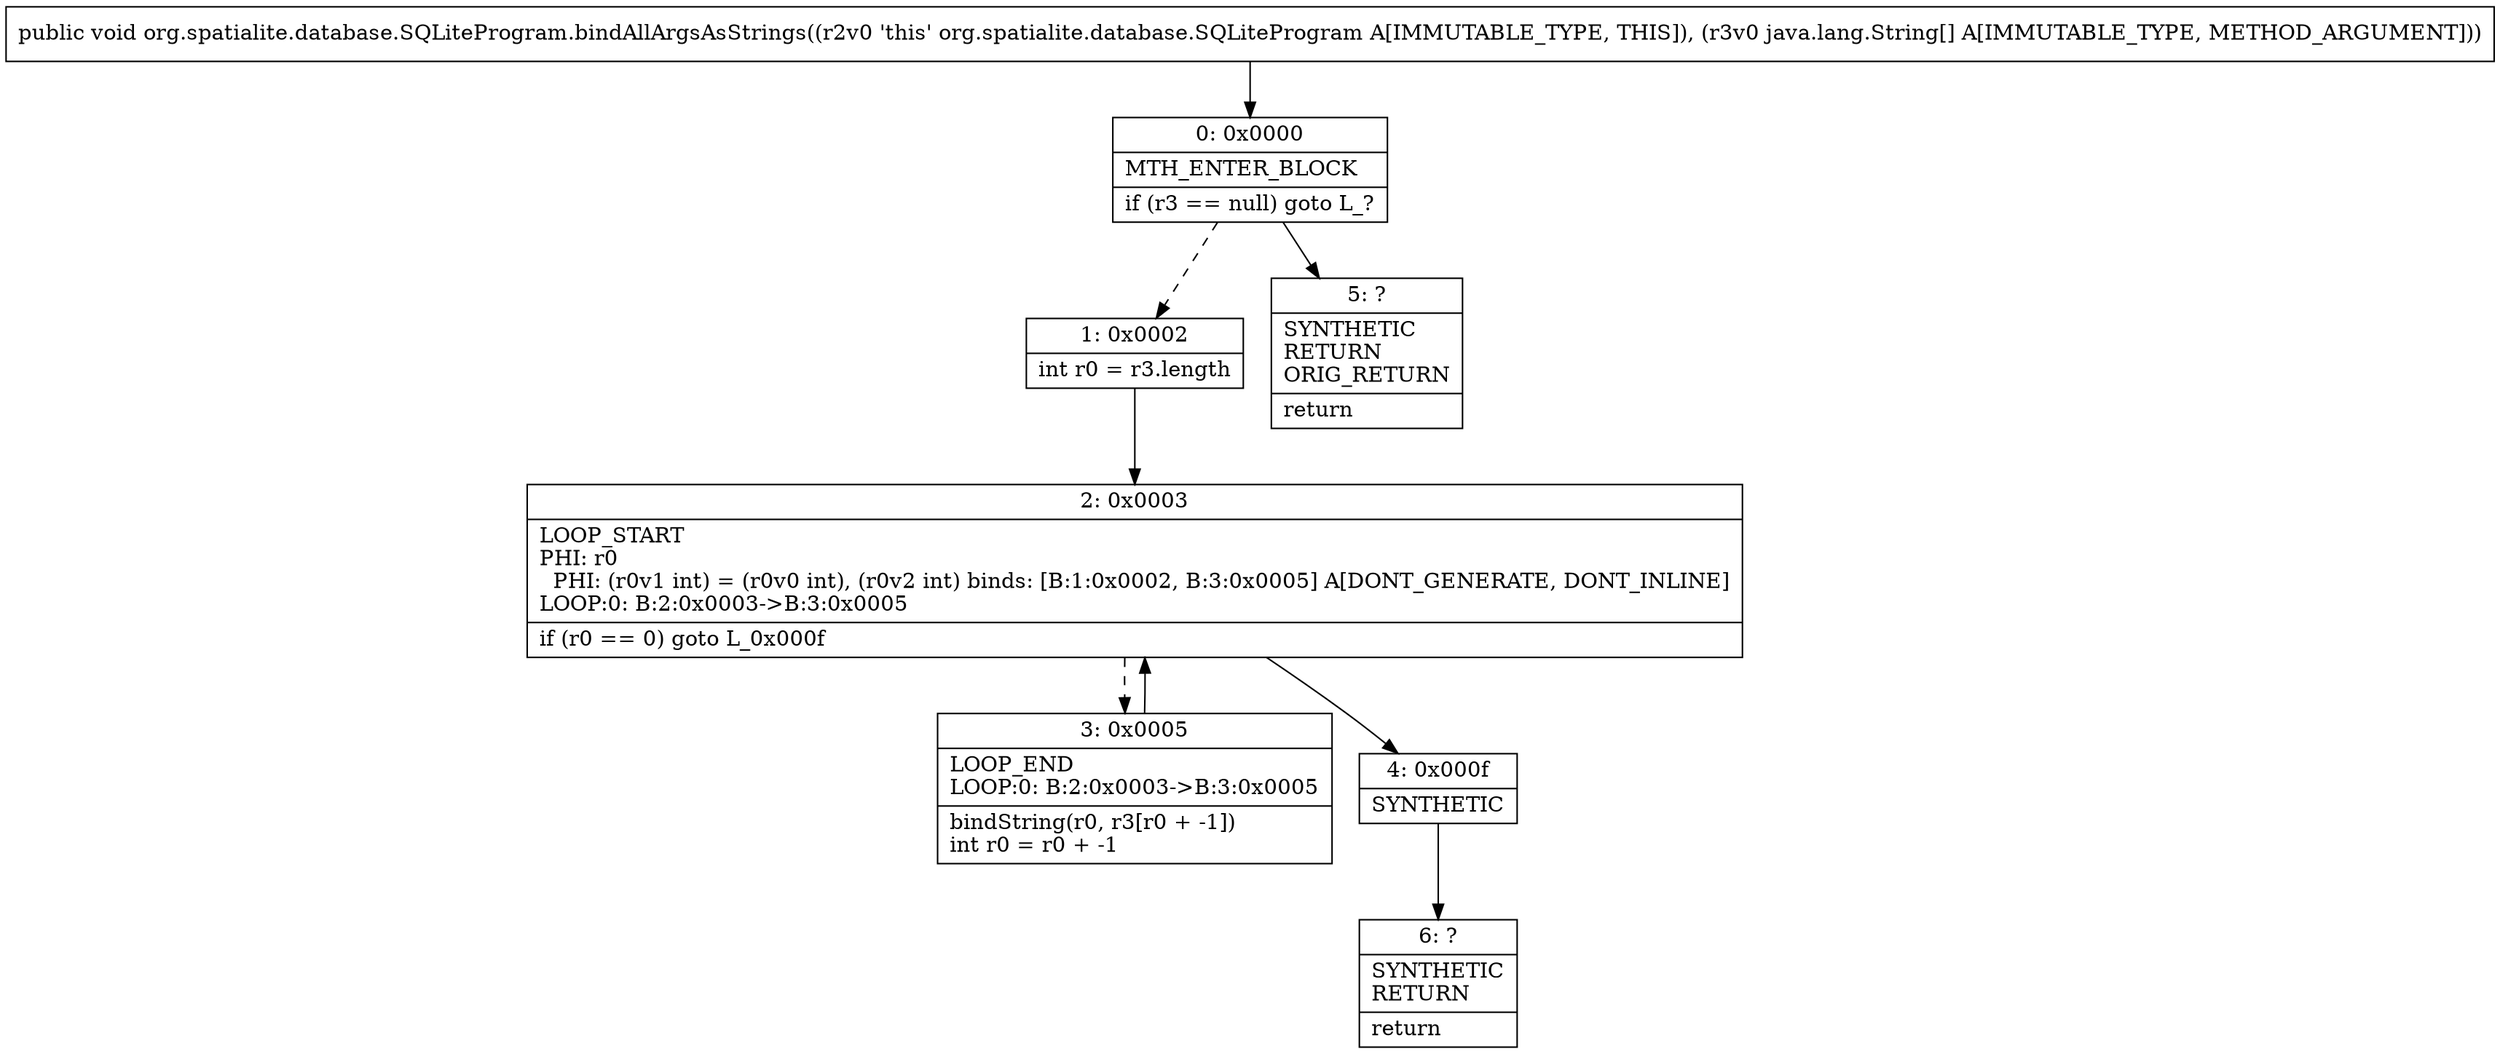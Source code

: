 digraph "CFG fororg.spatialite.database.SQLiteProgram.bindAllArgsAsStrings([Ljava\/lang\/String;)V" {
Node_0 [shape=record,label="{0\:\ 0x0000|MTH_ENTER_BLOCK\l|if (r3 == null) goto L_?\l}"];
Node_1 [shape=record,label="{1\:\ 0x0002|int r0 = r3.length\l}"];
Node_2 [shape=record,label="{2\:\ 0x0003|LOOP_START\lPHI: r0 \l  PHI: (r0v1 int) = (r0v0 int), (r0v2 int) binds: [B:1:0x0002, B:3:0x0005] A[DONT_GENERATE, DONT_INLINE]\lLOOP:0: B:2:0x0003\-\>B:3:0x0005\l|if (r0 == 0) goto L_0x000f\l}"];
Node_3 [shape=record,label="{3\:\ 0x0005|LOOP_END\lLOOP:0: B:2:0x0003\-\>B:3:0x0005\l|bindString(r0, r3[r0 + \-1])\lint r0 = r0 + \-1\l}"];
Node_4 [shape=record,label="{4\:\ 0x000f|SYNTHETIC\l}"];
Node_5 [shape=record,label="{5\:\ ?|SYNTHETIC\lRETURN\lORIG_RETURN\l|return\l}"];
Node_6 [shape=record,label="{6\:\ ?|SYNTHETIC\lRETURN\l|return\l}"];
MethodNode[shape=record,label="{public void org.spatialite.database.SQLiteProgram.bindAllArgsAsStrings((r2v0 'this' org.spatialite.database.SQLiteProgram A[IMMUTABLE_TYPE, THIS]), (r3v0 java.lang.String[] A[IMMUTABLE_TYPE, METHOD_ARGUMENT])) }"];
MethodNode -> Node_0;
Node_0 -> Node_1[style=dashed];
Node_0 -> Node_5;
Node_1 -> Node_2;
Node_2 -> Node_3[style=dashed];
Node_2 -> Node_4;
Node_3 -> Node_2;
Node_4 -> Node_6;
}

